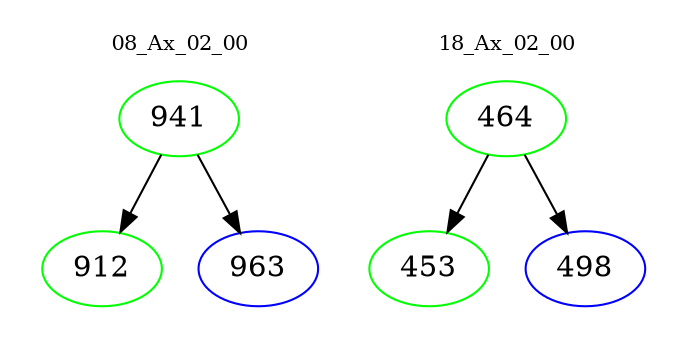 digraph{
subgraph cluster_0 {
color = white
label = "08_Ax_02_00";
fontsize=10;
T0_941 [label="941", color="green"]
T0_941 -> T0_912 [color="black"]
T0_912 [label="912", color="green"]
T0_941 -> T0_963 [color="black"]
T0_963 [label="963", color="blue"]
}
subgraph cluster_1 {
color = white
label = "18_Ax_02_00";
fontsize=10;
T1_464 [label="464", color="green"]
T1_464 -> T1_453 [color="black"]
T1_453 [label="453", color="green"]
T1_464 -> T1_498 [color="black"]
T1_498 [label="498", color="blue"]
}
}
